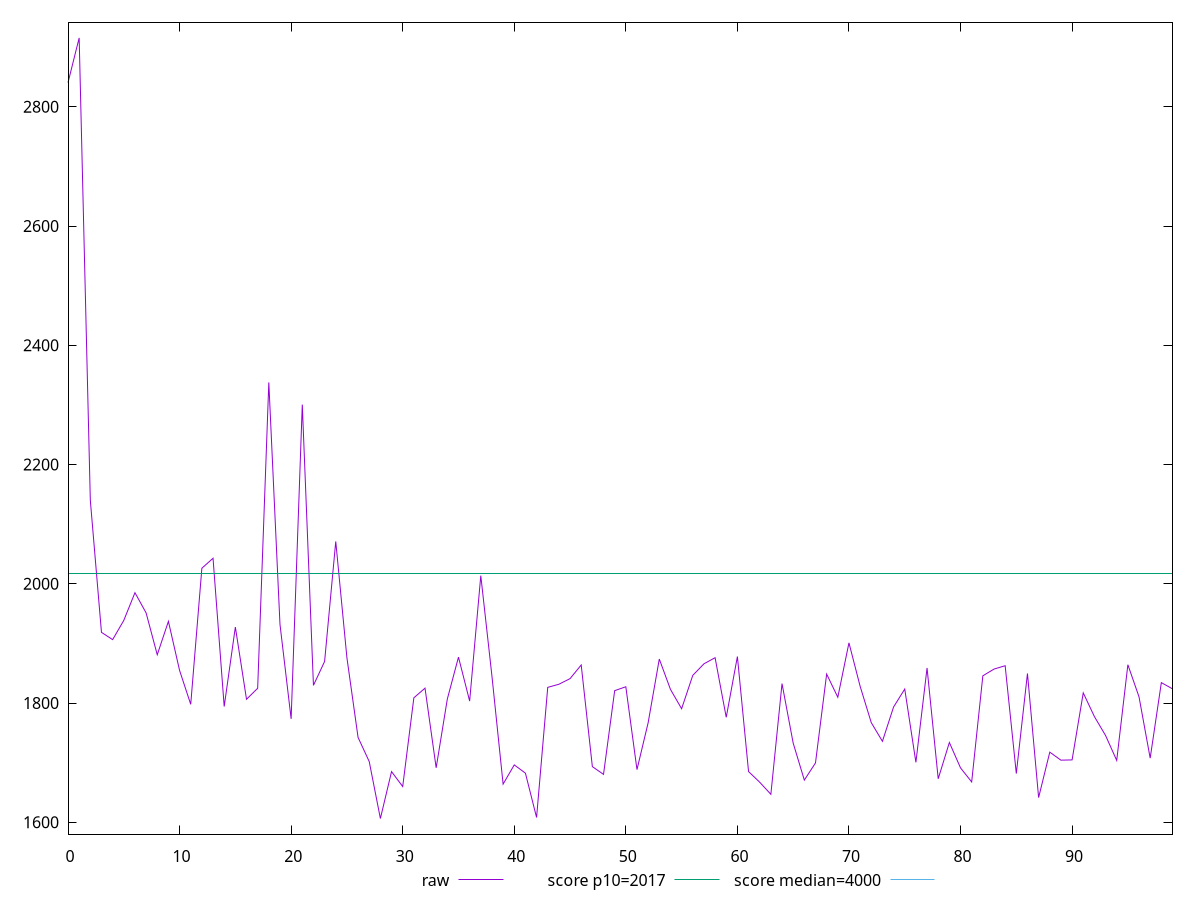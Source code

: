 reset

$raw <<EOF
0 2840.5159999999983
1 2915.527999999997
2 2140.111999999996
3 1918.6000000000013
4 1906.4160000000031
5 1938.6360000000009
6 1985.132
7 1951.2479999999998
8 1881.0440000000008
9 1937.080000000001
10 1854.8240000000005
11 1797.8960000000022
12 2026.2200000000018
13 2042.8960000000006
14 1794.2400000000011
15 1927.4959999999994
16 1806.4080000000013
17 1824.8200000000033
18 2337.715999999995
19 1932.1480000000001
20 1773.532000000001
21 2300.5519999999965
22 1829.744000000002
23 1869.8200000000027
24 2071.0799999999995
25 1876.0319999999997
26 1742.3720000000023
27 1701.9400000000016
28 1606.404000000001
29 1685.0599999999997
30 1660.024000000002
31 1808.8080000000018
32 1825.0360000000026
33 1691.448000000003
34 1806.7720000000006
35 1877.0680000000027
36 1803.3320000000015
37 2013.7320000000022
38 1845.1240000000003
39 1664.1119999999994
40 1696.3400000000001
41 1682.4880000000023
42 1608.1760000000006
43 1826.348000000003
44 1831.5640000000026
45 1841.0240000000015
46 1863.8880000000015
47 1693.468000000002
48 1680.4240000000036
49 1820.8360000000014
50 1827.3520000000028
51 1688.4040000000023
52 1767.024000000002
53 1873.8520000000024
54 1822.992000000001
55 1790.5240000000024
56 1846.420000000002
57 1865.8240000000021
58 1876.0759999999996
59 1776.1200000000024
60 1878.032
61 1685.2040000000036
62 1667.2800000000016
63 1646.952000000002
64 1832.656000000003
65 1732.876000000003
66 1670.852000000002
67 1699.6320000000017
68 1848.628000000002
69 1809.7640000000008
70 1901.024000000003
71 1828.2520000000015
72 1767.1480000000022
73 1735.872
74 1793.4720000000011
75 1823.536000000001
76 1700.5920000000015
77 1858.8719999999998
78 1673.0800000000013
79 1733.8840000000014
80 1691.2880000000039
81 1667.7680000000014
82 1845.704000000003
83 1857.012000000001
84 1862.628000000001
85 1681.8440000000019
86 1849.6280000000002
87 1641.5200000000018
88 1717.6720000000007
89 1704.2720000000022
90 1704.7040000000015
91 1817.1080000000031
92 1777.3520000000024
93 1745.636000000002
94 1703.8120000000008
95 1864.3040000000021
96 1810.4040000000027
97 1707.6560000000013
98 1834.2840000000015
99 1823.952000000002
EOF

set key outside below
set xrange [0:99]
set yrange [1580.221520000001:2941.710479999997]
set trange [1580.221520000001:2941.710479999997]
set terminal svg size 640, 500 enhanced background rgb 'white'
set output "report_00026_2021-02-22T21:38:55.199Z/mainthread-work-breakdown/samples/pages/raw/values.svg"

plot $raw title "raw" with line, \
     2017 title "score p10=2017", \
     4000 title "score median=4000"

reset
